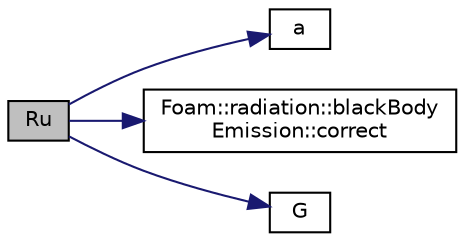 digraph "Ru"
{
  bgcolor="transparent";
  edge [fontname="Helvetica",fontsize="10",labelfontname="Helvetica",labelfontsize="10"];
  node [fontname="Helvetica",fontsize="10",shape=record];
  rankdir="LR";
  Node1 [label="Ru",height=0.2,width=0.4,color="black", fillcolor="grey75", style="filled", fontcolor="black"];
  Node1 -> Node2 [color="midnightblue",fontsize="10",style="solid",fontname="Helvetica"];
  Node2 [label="a",height=0.2,width=0.4,color="black",URL="$a00885.html#a17e457de73bdbd408141d9c9da7f5fe8",tooltip="Const access to total absorption coefficient. "];
  Node1 -> Node3 [color="midnightblue",fontsize="10",style="solid",fontname="Helvetica"];
  Node3 [label="Foam::radiation::blackBody\lEmission::correct",height=0.2,width=0.4,color="black",URL="$a00133.html#a9e241fd2d8314942118a4b8e7c9fbb80"];
  Node1 -> Node4 [color="midnightblue",fontsize="10",style="solid",fontname="Helvetica"];
  Node4 [label="G",height=0.2,width=0.4,color="black",URL="$a00885.html#ade98b8252867a4fac6b34c63f9ffab05",tooltip="Const access to incident radiation field. "];
}
